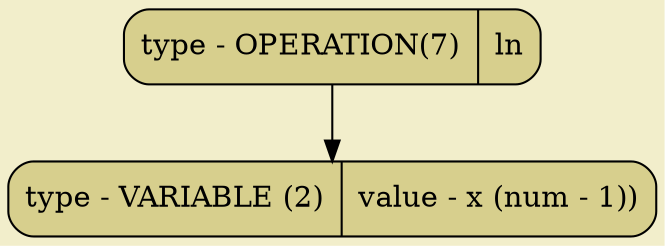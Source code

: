 digraph
{
bgcolor="#F2EECB";
rankdir = TB;
POINT_0x55c3e31004f0[shape=Mrecord, label = "type - OPERATION(7) | ln", style="filled",fillcolor="#D7CF8D"]
POINT_0x55c3e3100570[shape=Mrecord, label = "type - VARIABLE (2) | value - x (num - 1))", style="filled",fillcolor="#D7CF8D"]
POINT_0x55c3e31004f0 -> POINT_0x55c3e3100570
}
